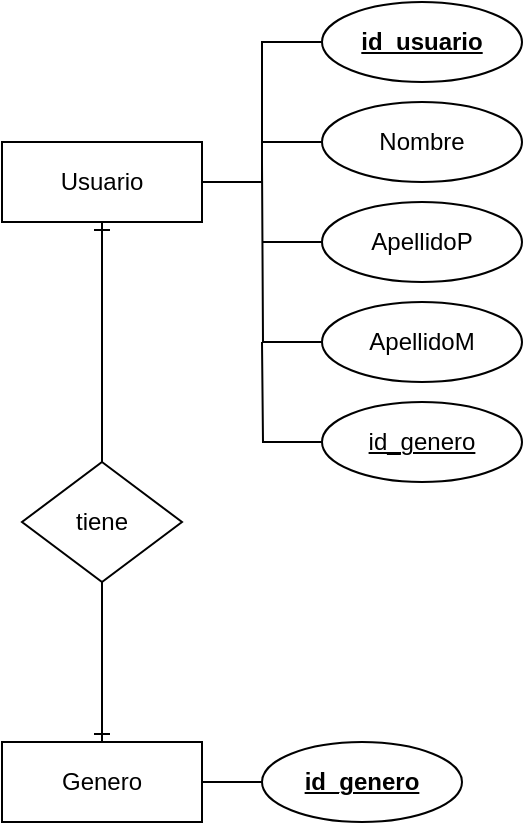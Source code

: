 <mxfile version="28.2.5">
  <diagram name="Modelo Entidad Relacion" id="WfZf_dgmcotiiSEr9XLg">
    <mxGraphModel dx="947" dy="479" grid="1" gridSize="10" guides="1" tooltips="1" connect="1" arrows="1" fold="1" page="1" pageScale="1" pageWidth="850" pageHeight="1100" math="0" shadow="0">
      <root>
        <mxCell id="0" />
        <mxCell id="1" parent="0" />
        <mxCell id="UsSsNghgbwPDF8tbLk4s-12" style="edgeStyle=orthogonalEdgeStyle;rounded=0;orthogonalLoop=1;jettySize=auto;html=1;exitX=1;exitY=0.5;exitDx=0;exitDy=0;entryX=0;entryY=0.5;entryDx=0;entryDy=0;endArrow=none;endFill=0;" edge="1" parent="1" source="V4c1LQVg80RPH1OTaqnS-1" target="UsSsNghgbwPDF8tbLk4s-4">
          <mxGeometry relative="1" as="geometry">
            <mxPoint x="160" y="89.714" as="targetPoint" />
          </mxGeometry>
        </mxCell>
        <mxCell id="V4c1LQVg80RPH1OTaqnS-1" value="Usuario" style="whiteSpace=wrap;html=1;align=center;" parent="1" vertex="1">
          <mxGeometry x="20" y="70" width="100" height="40" as="geometry" />
        </mxCell>
        <mxCell id="UsSsNghgbwPDF8tbLk4s-13" style="edgeStyle=orthogonalEdgeStyle;rounded=0;orthogonalLoop=1;jettySize=auto;html=1;exitX=0;exitY=0.5;exitDx=0;exitDy=0;endArrow=none;endFill=0;" edge="1" parent="1" source="V4c1LQVg80RPH1OTaqnS-3">
          <mxGeometry relative="1" as="geometry">
            <mxPoint x="150" y="69.714" as="targetPoint" />
          </mxGeometry>
        </mxCell>
        <mxCell id="V4c1LQVg80RPH1OTaqnS-3" value="Nombre" style="ellipse;whiteSpace=wrap;html=1;align=center;" parent="1" vertex="1">
          <mxGeometry x="180" y="50" width="100" height="40" as="geometry" />
        </mxCell>
        <mxCell id="UsSsNghgbwPDF8tbLk4s-15" style="edgeStyle=orthogonalEdgeStyle;rounded=0;orthogonalLoop=1;jettySize=auto;html=1;exitX=0;exitY=0.5;exitDx=0;exitDy=0;endArrow=none;endFill=0;" edge="1" parent="1" source="UsSsNghgbwPDF8tbLk4s-1">
          <mxGeometry relative="1" as="geometry">
            <mxPoint x="150" y="119.714" as="targetPoint" />
          </mxGeometry>
        </mxCell>
        <mxCell id="UsSsNghgbwPDF8tbLk4s-1" value="ApellidoP" style="ellipse;whiteSpace=wrap;html=1;align=center;" vertex="1" parent="1">
          <mxGeometry x="180" y="100" width="100" height="40" as="geometry" />
        </mxCell>
        <mxCell id="UsSsNghgbwPDF8tbLk4s-14" style="edgeStyle=orthogonalEdgeStyle;rounded=0;orthogonalLoop=1;jettySize=auto;html=1;endArrow=none;endFill=0;" edge="1" parent="1" source="UsSsNghgbwPDF8tbLk4s-2">
          <mxGeometry relative="1" as="geometry">
            <mxPoint x="150" y="80" as="targetPoint" />
          </mxGeometry>
        </mxCell>
        <mxCell id="UsSsNghgbwPDF8tbLk4s-2" value="ApellidoM" style="ellipse;whiteSpace=wrap;html=1;align=center;" vertex="1" parent="1">
          <mxGeometry x="180" y="150" width="100" height="40" as="geometry" />
        </mxCell>
        <mxCell id="UsSsNghgbwPDF8tbLk4s-7" style="edgeStyle=orthogonalEdgeStyle;rounded=0;orthogonalLoop=1;jettySize=auto;html=1;entryX=0.5;entryY=1;entryDx=0;entryDy=0;endArrow=ERone;endFill=0;" edge="1" parent="1" source="UsSsNghgbwPDF8tbLk4s-3" target="V4c1LQVg80RPH1OTaqnS-1">
          <mxGeometry relative="1" as="geometry" />
        </mxCell>
        <mxCell id="UsSsNghgbwPDF8tbLk4s-8" style="edgeStyle=orthogonalEdgeStyle;rounded=0;orthogonalLoop=1;jettySize=auto;html=1;endArrow=ERone;endFill=0;" edge="1" parent="1" source="UsSsNghgbwPDF8tbLk4s-3" target="UsSsNghgbwPDF8tbLk4s-6">
          <mxGeometry relative="1" as="geometry" />
        </mxCell>
        <mxCell id="UsSsNghgbwPDF8tbLk4s-3" value="tiene" style="shape=rhombus;perimeter=rhombusPerimeter;whiteSpace=wrap;html=1;align=center;" vertex="1" parent="1">
          <mxGeometry x="30" y="230" width="80" height="60" as="geometry" />
        </mxCell>
        <mxCell id="UsSsNghgbwPDF8tbLk4s-4" value="id_usuario" style="ellipse;whiteSpace=wrap;html=1;align=center;fontStyle=5;" vertex="1" parent="1">
          <mxGeometry x="180" width="100" height="40" as="geometry" />
        </mxCell>
        <mxCell id="UsSsNghgbwPDF8tbLk4s-16" style="edgeStyle=orthogonalEdgeStyle;rounded=0;orthogonalLoop=1;jettySize=auto;html=1;endArrow=none;endFill=0;" edge="1" parent="1" source="UsSsNghgbwPDF8tbLk4s-5">
          <mxGeometry relative="1" as="geometry">
            <mxPoint x="150" y="170" as="targetPoint" />
          </mxGeometry>
        </mxCell>
        <mxCell id="UsSsNghgbwPDF8tbLk4s-5" value="id_genero" style="ellipse;whiteSpace=wrap;html=1;align=center;fontStyle=4;" vertex="1" parent="1">
          <mxGeometry x="180" y="200" width="100" height="40" as="geometry" />
        </mxCell>
        <mxCell id="UsSsNghgbwPDF8tbLk4s-6" value="Genero" style="whiteSpace=wrap;html=1;align=center;" vertex="1" parent="1">
          <mxGeometry x="20" y="370" width="100" height="40" as="geometry" />
        </mxCell>
        <mxCell id="UsSsNghgbwPDF8tbLk4s-11" style="edgeStyle=orthogonalEdgeStyle;rounded=0;orthogonalLoop=1;jettySize=auto;html=1;exitX=0;exitY=0.5;exitDx=0;exitDy=0;endArrow=none;endFill=0;" edge="1" parent="1" source="UsSsNghgbwPDF8tbLk4s-10" target="UsSsNghgbwPDF8tbLk4s-6">
          <mxGeometry relative="1" as="geometry" />
        </mxCell>
        <mxCell id="UsSsNghgbwPDF8tbLk4s-10" value="id_genero" style="ellipse;whiteSpace=wrap;html=1;align=center;fontStyle=5;" vertex="1" parent="1">
          <mxGeometry x="150" y="370" width="100" height="40" as="geometry" />
        </mxCell>
      </root>
    </mxGraphModel>
  </diagram>
</mxfile>
